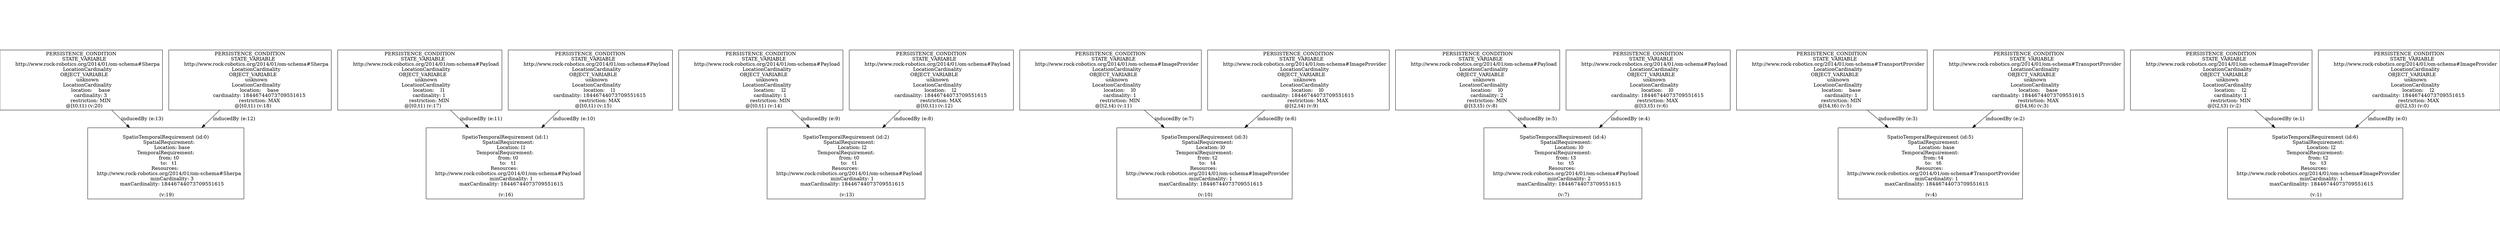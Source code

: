 digraph GraphvizGraph {
	graph [bb="0,0,5680,429",
		concentrate=false,
		dpi="96,0",
		overlap=false,
		pad="0,2",
		root="PERSISTENCE_CONDITION
    STATE_VARIABLE
        http://www.rock-robotics.org/2014/01/om-schema#Sherpa
        LocationCardinality
    \
OBJECT_VARIABLE
        unknown
        LocationCardinality
            location:    base
            cardinality: 3
            \
restriction: MIN
    @[t0,t1) (v:20)",
		splines=true
	];
	node [fixedsize=false,
		label="\N",
		pin=false,
		pos="0,0",
		shape=box,
		width=0
	];
	edge [label=o];
	"PERSISTENCE_CONDITION
    STATE_VARIABLE
        http://www.rock-robotics.org/2014/01/om-schema#Sherpa
        LocationCardinality
    \
OBJECT_VARIABLE
        unknown
        LocationCardinality
            location:    base
            cardinality: 3
            \
restriction: MIN
    @[t0,t1) (v:20)"	 [height=2.4028,
		pos="182.5,342.5",
		width=5.0694];
	"
SpatioTemporalRequirement (id:0)
    SpatialRequirement:
        Location: base
TemporalRequirement:
    from: t0
    to:   t1
\
Resources: 
    http://www.rock-robotics.org/2014/01/om-schema#Sherpa
        minCardinality: 3
        maxCardinality: 18446744073709551615

 (\
v:19)"	 [height=2.8472,
		pos="374.5,102.5",
		width=4.8611];
	"PERSISTENCE_CONDITION
    STATE_VARIABLE
        http://www.rock-robotics.org/2014/01/om-schema#Sherpa
        LocationCardinality
    \
OBJECT_VARIABLE
        unknown
        LocationCardinality
            location:    base
            cardinality: 3
            \
restriction: MIN
    @[t0,t1) (v:20)" -> "
SpatioTemporalRequirement (id:0)
    SpatialRequirement:
        Location: base
TemporalRequirement:
    from: t0
    to:   t1
\
Resources: 
    http://www.rock-robotics.org/2014/01/om-schema#Sherpa
        minCardinality: 3
        maxCardinality: 18446744073709551615

 (\
v:19)" [key="inducedBy (e:13)",
	label="inducedBy (e:13)",
	lp="321,230.5",
	pos="e,292.2,205.37 251.82,255.85 262.87,242.03 274.44,227.57 285.87,213.28"];
"PERSISTENCE_CONDITION
    STATE_VARIABLE
        http://www.rock-robotics.org/2014/01/om-schema#Sherpa
        LocationCardinality
    \
OBJECT_VARIABLE
        unknown
        LocationCardinality
            location:    base
            cardinality: 18446744073709551615
            \
restriction: MAX
    @[t0,t1) (v:18)" [height=2.4028,
	pos="565.5,342.5",
	width=5.0694];
"PERSISTENCE_CONDITION
    STATE_VARIABLE
        http://www.rock-robotics.org/2014/01/om-schema#Sherpa
        LocationCardinality
    \
OBJECT_VARIABLE
        unknown
        LocationCardinality
            location:    base
            cardinality: 18446744073709551615
            \
restriction: MAX
    @[t0,t1) (v:18)" -> "
SpatioTemporalRequirement (id:0)
    SpatialRequirement:
        Location: base
TemporalRequirement:
    from: t0
    to:   t1
\
Resources: 
    http://www.rock-robotics.org/2014/01/om-schema#Sherpa
        minCardinality: 3
        maxCardinality: 18446744073709551615

 (\
v:19)" [key="inducedBy (e:12)",
label="inducedBy (e:12)",
lp="529,230.5",
pos="e,456.37,205.37 496.54,255.85 485.55,242.03 474.04,227.57 462.67,213.28"];
"PERSISTENCE_CONDITION
    STATE_VARIABLE
        http://www.rock-robotics.org/2014/01/om-schema#Payload
        LocationCardinality
    \
OBJECT_VARIABLE
        unknown
        LocationCardinality
            location:    l1
            cardinality: 1
            restriction: \
MIN
    @[t0,t1) (v:17)" [height=2.4028,
pos="951.5,342.5",
width=5.1528];
"
SpatioTemporalRequirement (id:1)
    SpatialRequirement:
        Location: l1
TemporalRequirement:
    from: t0
    to:   t1
Resources: 
    \
http://www.rock-robotics.org/2014/01/om-schema#Payload
        minCardinality: 1
        maxCardinality: 18446744073709551615

 (\
v:16)" [height=2.8472,
pos="1145.5,102.5",
width=4.9444];
"PERSISTENCE_CONDITION
    STATE_VARIABLE
        http://www.rock-robotics.org/2014/01/om-schema#Payload
        LocationCardinality
    \
OBJECT_VARIABLE
        unknown
        LocationCardinality
            location:    l1
            cardinality: 1
            restriction: \
MIN
    @[t0,t1) (v:17)" -> "
SpatioTemporalRequirement (id:1)
    SpatialRequirement:
        Location: l1
TemporalRequirement:
    from: t0
    to:   t1
Resources: 
    \
http://www.rock-robotics.org/2014/01/om-schema#Payload
        minCardinality: 1
        maxCardinality: 18446744073709551615

 (\
v:16)" [key="inducedBy (e:11)",
label="inducedBy (e:11)",
lp="1091,230.5",
pos="e,1062.3,205.37 1021.5,255.85 1032.7,242.03 1044.4,227.57 1055.9,213.28"];
"PERSISTENCE_CONDITION
    STATE_VARIABLE
        http://www.rock-robotics.org/2014/01/om-schema#Payload
        LocationCardinality
    \
OBJECT_VARIABLE
        unknown
        LocationCardinality
            location:    l1
            cardinality: 18446744073709551615
            \
restriction: MAX
    @[t0,t1) (v:15)" [height=2.4028,
pos="1340.5,342.5",
width=5.1528];
"PERSISTENCE_CONDITION
    STATE_VARIABLE
        http://www.rock-robotics.org/2014/01/om-schema#Payload
        LocationCardinality
    \
OBJECT_VARIABLE
        unknown
        LocationCardinality
            location:    l1
            cardinality: 18446744073709551615
            \
restriction: MAX
    @[t0,t1) (v:15)" -> "
SpatioTemporalRequirement (id:1)
    SpatialRequirement:
        Location: l1
TemporalRequirement:
    from: t0
    to:   t1
Resources: 
    \
http://www.rock-robotics.org/2014/01/om-schema#Payload
        minCardinality: 1
        maxCardinality: 18446744073709551615

 (\
v:16)" [key="inducedBy (e:10)",
label="inducedBy (e:10)",
lp="1303,230.5",
pos="e,1229.1,205.37 1270.1,255.85 1258.9,242.03 1247.1,227.57 1235.5,213.28"];
"PERSISTENCE_CONDITION
    STATE_VARIABLE
        http://www.rock-robotics.org/2014/01/om-schema#Payload
        LocationCardinality
    \
OBJECT_VARIABLE
        unknown
        LocationCardinality
            location:    l2
            cardinality: 1
            restriction: \
MIN
    @[t0,t1) (v:14)" [height=2.4028,
pos="1729.5,342.5",
width=5.1528];
"
SpatioTemporalRequirement (id:2)
    SpatialRequirement:
        Location: l2
TemporalRequirement:
    from: t0
    to:   t1
Resources: 
    \
http://www.rock-robotics.org/2014/01/om-schema#Payload
        minCardinality: 1
        maxCardinality: 18446744073709551615

 (\
v:13)" [height=2.8472,
pos="1924.5,102.5",
width=4.9444];
"PERSISTENCE_CONDITION
    STATE_VARIABLE
        http://www.rock-robotics.org/2014/01/om-schema#Payload
        LocationCardinality
    \
OBJECT_VARIABLE
        unknown
        LocationCardinality
            location:    l2
            cardinality: 1
            restriction: \
MIN
    @[t0,t1) (v:14)" -> "
SpatioTemporalRequirement (id:2)
    SpatialRequirement:
        Location: l2
TemporalRequirement:
    from: t0
    to:   t1
Resources: 
    \
http://www.rock-robotics.org/2014/01/om-schema#Payload
        minCardinality: 1
        maxCardinality: 18446744073709551615

 (\
v:13)" [key="inducedBy (e:9)",
label="inducedBy (e:9)",
lp="1865.5,230.5",
pos="e,1840.9,205.37 1799.9,255.85 1811.1,242.03 1822.9,227.57 1834.5,213.28"];
"PERSISTENCE_CONDITION
    STATE_VARIABLE
        http://www.rock-robotics.org/2014/01/om-schema#Payload
        LocationCardinality
    \
OBJECT_VARIABLE
        unknown
        LocationCardinality
            location:    l2
            cardinality: 18446744073709551615
            \
restriction: MAX
    @[t0,t1) (v:12)" [height=2.4028,
pos="2118.5,342.5",
width=5.1528];
"PERSISTENCE_CONDITION
    STATE_VARIABLE
        http://www.rock-robotics.org/2014/01/om-schema#Payload
        LocationCardinality
    \
OBJECT_VARIABLE
        unknown
        LocationCardinality
            location:    l2
            cardinality: 18446744073709551615
            \
restriction: MAX
    @[t0,t1) (v:12)" -> "
SpatioTemporalRequirement (id:2)
    SpatialRequirement:
        Location: l2
TemporalRequirement:
    from: t0
    to:   t1
Resources: 
    \
http://www.rock-robotics.org/2014/01/om-schema#Payload
        minCardinality: 1
        maxCardinality: 18446744073709551615

 (\
v:13)" [key="inducedBy (e:8)",
label="inducedBy (e:8)",
lp="2077.5,230.5",
pos="e,2007.7,205.37 2048.5,255.85 2037.3,242.03 2025.6,227.57 2014.1,213.28"];
"PERSISTENCE_CONDITION
    STATE_VARIABLE
        http://www.rock-robotics.org/2014/01/om-schema#ImageProvider
        LocationCardinality
    \
OBJECT_VARIABLE
        unknown
        LocationCardinality
            location:    l0
            cardinality: 1
            restriction: \
MIN
    @[t2,t4) (v:11)" [height=2.4028,
pos="2526.5,342.5",
width=5.6806];
"
SpatioTemporalRequirement (id:3)
    SpatialRequirement:
        Location: l0
TemporalRequirement:
    from: t2
    to:   t4
Resources: 
    \
http://www.rock-robotics.org/2014/01/om-schema#ImageProvider
        minCardinality: 1
        maxCardinality: 18446744073709551615

 (\
v:10)" [height=2.8472,
pos="2739.5,102.5",
width=5.4722];
"PERSISTENCE_CONDITION
    STATE_VARIABLE
        http://www.rock-robotics.org/2014/01/om-schema#ImageProvider
        LocationCardinality
    \
OBJECT_VARIABLE
        unknown
        LocationCardinality
            location:    l0
            cardinality: 1
            restriction: \
MIN
    @[t2,t4) (v:11)" -> "
SpatioTemporalRequirement (id:3)
    SpatialRequirement:
        Location: l0
TemporalRequirement:
    from: t2
    to:   t4
Resources: 
    \
http://www.rock-robotics.org/2014/01/om-schema#ImageProvider
        minCardinality: 1
        maxCardinality: 18446744073709551615

 (\
v:10)" [key="inducedBy (e:7)",
label="inducedBy (e:7)",
lp="2671.5,230.5",
pos="e,2648.2,205.37 2603.4,255.85 2615.8,241.91 2628.7,227.3 2641.5,212.89"];
"PERSISTENCE_CONDITION
    STATE_VARIABLE
        http://www.rock-robotics.org/2014/01/om-schema#ImageProvider
        LocationCardinality
    \
OBJECT_VARIABLE
        unknown
        LocationCardinality
            location:    l0
            cardinality: 18446744073709551615
            \
restriction: MAX
    @[t2,t4) (v:9)" [height=2.4028,
pos="2953.5,342.5",
width=5.6806];
"PERSISTENCE_CONDITION
    STATE_VARIABLE
        http://www.rock-robotics.org/2014/01/om-schema#ImageProvider
        LocationCardinality
    \
OBJECT_VARIABLE
        unknown
        LocationCardinality
            location:    l0
            cardinality: 18446744073709551615
            \
restriction: MAX
    @[t2,t4) (v:9)" -> "
SpatioTemporalRequirement (id:3)
    SpatialRequirement:
        Location: l0
TemporalRequirement:
    from: t2
    to:   t4
Resources: 
    \
http://www.rock-robotics.org/2014/01/om-schema#ImageProvider
        minCardinality: 1
        maxCardinality: 18446744073709551615

 (\
v:10)" [key="inducedBy (e:6)",
label="inducedBy (e:6)",
lp="2903.5,230.5",
pos="e,2831.2,205.37 2876.2,255.85 2863.8,241.91 2850.8,227.3 2837.9,212.89"];
"PERSISTENCE_CONDITION
    STATE_VARIABLE
        http://www.rock-robotics.org/2014/01/om-schema#Payload
        LocationCardinality
    \
OBJECT_VARIABLE
        unknown
        LocationCardinality
            location:    l0
            cardinality: 2
            restriction: \
MIN
    @[t3,t5) (v:8)" [height=2.4028,
pos="3361.5,342.5",
width=5.1528];
"
SpatioTemporalRequirement (id:4)
    SpatialRequirement:
        Location: l0
TemporalRequirement:
    from: t3
    to:   t5
Resources: 
    \
http://www.rock-robotics.org/2014/01/om-schema#Payload
        minCardinality: 2
        maxCardinality: 18446744073709551615

 (\
v:7)" [height=2.8472,
pos="3556.5,102.5",
width=4.9444];
"PERSISTENCE_CONDITION
    STATE_VARIABLE
        http://www.rock-robotics.org/2014/01/om-schema#Payload
        LocationCardinality
    \
OBJECT_VARIABLE
        unknown
        LocationCardinality
            location:    l0
            cardinality: 2
            restriction: \
MIN
    @[t3,t5) (v:8)" -> "
SpatioTemporalRequirement (id:4)
    SpatialRequirement:
        Location: l0
TemporalRequirement:
    from: t3
    to:   t5
Resources: 
    \
http://www.rock-robotics.org/2014/01/om-schema#Payload
        minCardinality: 2
        maxCardinality: 18446744073709551615

 (\
v:7)" [key="inducedBy (e:5)",
label="inducedBy (e:5)",
lp="3497.5,230.5",
pos="e,3472.9,205.37 3431.9,255.85 3443.1,242.03 3454.9,227.57 3466.5,213.28"];
"PERSISTENCE_CONDITION
    STATE_VARIABLE
        http://www.rock-robotics.org/2014/01/om-schema#Payload
        LocationCardinality
    \
OBJECT_VARIABLE
        unknown
        LocationCardinality
            location:    l0
            cardinality: 18446744073709551615
            \
restriction: MAX
    @[t3,t5) (v:6)" [height=2.4028,
pos="3750.5,342.5",
width=5.1528];
"PERSISTENCE_CONDITION
    STATE_VARIABLE
        http://www.rock-robotics.org/2014/01/om-schema#Payload
        LocationCardinality
    \
OBJECT_VARIABLE
        unknown
        LocationCardinality
            location:    l0
            cardinality: 18446744073709551615
            \
restriction: MAX
    @[t3,t5) (v:6)" -> "
SpatioTemporalRequirement (id:4)
    SpatialRequirement:
        Location: l0
TemporalRequirement:
    from: t3
    to:   t5
Resources: 
    \
http://www.rock-robotics.org/2014/01/om-schema#Payload
        minCardinality: 2
        maxCardinality: 18446744073709551615

 (\
v:7)" [key="inducedBy (e:4)",
label="inducedBy (e:4)",
lp="3709.5,230.5",
pos="e,3639.7,205.37 3680.5,255.85 3669.3,242.03 3657.6,227.57 3646.1,213.28"];
"PERSISTENCE_CONDITION
    STATE_VARIABLE
        http://www.rock-robotics.org/2014/01/om-schema#TransportProvider
        LocationCardinality
    \
OBJECT_VARIABLE
        unknown
        LocationCardinality
            location:    base
            cardinality: 1
            \
restriction: MIN
    @[t4,t6) (v:5)" [height=2.4028,
pos="4167.5,342.5",
width=5.9306];
"
SpatioTemporalRequirement (id:5)
    SpatialRequirement:
        Location: base
TemporalRequirement:
    from: t4
    to:   t6
\
Resources: 
    http://www.rock-robotics.org/2014/01/om-schema#TransportProvider
        minCardinality: 1
        maxCardinality: \
18446744073709551615

 (v:4)" [height=2.8472,
pos="4389.5,102.5",
width=5.7222];
"PERSISTENCE_CONDITION
    STATE_VARIABLE
        http://www.rock-robotics.org/2014/01/om-schema#TransportProvider
        LocationCardinality
    \
OBJECT_VARIABLE
        unknown
        LocationCardinality
            location:    base
            cardinality: 1
            \
restriction: MIN
    @[t4,t6) (v:5)" -> "
SpatioTemporalRequirement (id:5)
    SpatialRequirement:
        Location: base
TemporalRequirement:
    from: t4
    to:   t6
\
Resources: 
    http://www.rock-robotics.org/2014/01/om-schema#TransportProvider
        minCardinality: 1
        maxCardinality: \
18446744073709551615

 (v:4)" [key="inducedBy (e:3)",
label="inducedBy (e:3)",
lp="4316.5,230.5",
pos="e,4294.3,205.37 4247.6,255.85 4260.6,241.91 4274.1,227.3 4287.4,212.89"];
"PERSISTENCE_CONDITION
    STATE_VARIABLE
        http://www.rock-robotics.org/2014/01/om-schema#TransportProvider
        LocationCardinality
    \
OBJECT_VARIABLE
        unknown
        LocationCardinality
            location:    base
            cardinality: 18446744073709551615
            \
restriction: MAX
    @[t4,t6) (v:3)" [height=2.4028,
pos="4612.5,342.5",
width=5.9306];
"PERSISTENCE_CONDITION
    STATE_VARIABLE
        http://www.rock-robotics.org/2014/01/om-schema#TransportProvider
        LocationCardinality
    \
OBJECT_VARIABLE
        unknown
        LocationCardinality
            location:    base
            cardinality: 18446744073709551615
            \
restriction: MAX
    @[t4,t6) (v:3)" -> "
SpatioTemporalRequirement (id:5)
    SpatialRequirement:
        Location: base
TemporalRequirement:
    from: t4
    to:   t6
\
Resources: 
    http://www.rock-robotics.org/2014/01/om-schema#TransportProvider
        minCardinality: 1
        maxCardinality: \
18446744073709551615

 (v:4)" [key="inducedBy (e:2)",
label="inducedBy (e:2)",
lp="4558.5,230.5",
pos="e,4485.1,205.37 4532,255.85 4519,241.91 4505.5,227.3 4492.1,212.89"];
"PERSISTENCE_CONDITION
    STATE_VARIABLE
        http://www.rock-robotics.org/2014/01/om-schema#ImageProvider
        LocationCardinality
    \
OBJECT_VARIABLE
        unknown
        LocationCardinality
            location:    l2
            cardinality: 1
            restriction: \
MIN
    @[t2,t3) (v:2)" [height=2.4028,
pos="5048.5,342.5",
width=5.6806];
"
SpatioTemporalRequirement (id:6)
    SpatialRequirement:
        Location: l2
TemporalRequirement:
    from: t2
    to:   t3
Resources: 
    \
http://www.rock-robotics.org/2014/01/om-schema#ImageProvider
        minCardinality: 1
        maxCardinality: 18446744073709551615

 (\
v:1)" [height=2.8472,
pos="5262.5,102.5",
width=5.4722];
"PERSISTENCE_CONDITION
    STATE_VARIABLE
        http://www.rock-robotics.org/2014/01/om-schema#ImageProvider
        LocationCardinality
    \
OBJECT_VARIABLE
        unknown
        LocationCardinality
            location:    l2
            cardinality: 1
            restriction: \
MIN
    @[t2,t3) (v:2)" -> "
SpatioTemporalRequirement (id:6)
    SpatialRequirement:
        Location: l2
TemporalRequirement:
    from: t2
    to:   t3
Resources: 
    \
http://www.rock-robotics.org/2014/01/om-schema#ImageProvider
        minCardinality: 1
        maxCardinality: 18446744073709551615

 (\
v:1)" [key="inducedBy (e:1)",
label="inducedBy (e:1)",
lp="5193.5,230.5",
pos="e,5170.8,205.37 5125.8,255.85 5138.2,241.91 5151.2,227.3 5164.1,212.89"];
"PERSISTENCE_CONDITION
    STATE_VARIABLE
        http://www.rock-robotics.org/2014/01/om-schema#ImageProvider
        LocationCardinality
    \
OBJECT_VARIABLE
        unknown
        LocationCardinality
            location:    l2
            cardinality: 18446744073709551615
            \
restriction: MAX
    @[t2,t3) (v:0)" [height=2.4028,
pos="5475.5,342.5",
width=5.6806];
"PERSISTENCE_CONDITION
    STATE_VARIABLE
        http://www.rock-robotics.org/2014/01/om-schema#ImageProvider
        LocationCardinality
    \
OBJECT_VARIABLE
        unknown
        LocationCardinality
            location:    l2
            cardinality: 18446744073709551615
            \
restriction: MAX
    @[t2,t3) (v:0)" -> "
SpatioTemporalRequirement (id:6)
    SpatialRequirement:
        Location: l2
TemporalRequirement:
    from: t2
    to:   t3
Resources: 
    \
http://www.rock-robotics.org/2014/01/om-schema#ImageProvider
        minCardinality: 1
        maxCardinality: 18446744073709551615

 (\
v:1)" [key="inducedBy (e:0)",
label="inducedBy (e:0)",
lp="5426.5,230.5",
pos="e,5353.8,205.37 5398.6,255.85 5386.2,241.91 5373.3,227.3 5360.5,212.89"];
}

